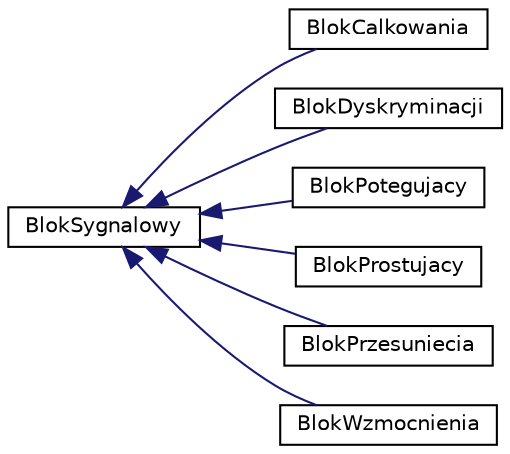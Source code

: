 digraph "Graphical Class Hierarchy"
{
  edge [fontname="Helvetica",fontsize="10",labelfontname="Helvetica",labelfontsize="10"];
  node [fontname="Helvetica",fontsize="10",shape=record];
  rankdir="LR";
  Node1 [label="BlokSygnalowy",height=0.2,width=0.4,color="black", fillcolor="white", style="filled",URL="$class_blok_sygnalowy.html",tooltip="Modeluje najważniejsze elementy bloku sygnałowego. "];
  Node1 -> Node2 [dir="back",color="midnightblue",fontsize="10",style="solid",fontname="Helvetica"];
  Node2 [label="BlokCalkowania",height=0.2,width=0.4,color="black", fillcolor="white", style="filled",URL="$class_blok_calkowania.html"];
  Node1 -> Node3 [dir="back",color="midnightblue",fontsize="10",style="solid",fontname="Helvetica"];
  Node3 [label="BlokDyskryminacji",height=0.2,width=0.4,color="black", fillcolor="white", style="filled",URL="$class_blok_dyskryminacji.html",tooltip="Modeluje najważniejsze elementy bloku dyskrymianacji. "];
  Node1 -> Node4 [dir="back",color="midnightblue",fontsize="10",style="solid",fontname="Helvetica"];
  Node4 [label="BlokPotegujacy",height=0.2,width=0.4,color="black", fillcolor="white", style="filled",URL="$class_blok_potegujacy.html",tooltip="Modeluje najważniejsze elementy bloku potegowego. "];
  Node1 -> Node5 [dir="back",color="midnightblue",fontsize="10",style="solid",fontname="Helvetica"];
  Node5 [label="BlokProstujacy",height=0.2,width=0.4,color="black", fillcolor="white", style="filled",URL="$class_blok_prostujacy.html",tooltip="Modeluje najważniejsze elementy bloku dyskrymianacji. "];
  Node1 -> Node6 [dir="back",color="midnightblue",fontsize="10",style="solid",fontname="Helvetica"];
  Node6 [label="BlokPrzesuniecia",height=0.2,width=0.4,color="black", fillcolor="white", style="filled",URL="$class_blok_przesuniecia.html",tooltip="Modeluje najważniejsze elementy bloku przesunięcia. "];
  Node1 -> Node7 [dir="back",color="midnightblue",fontsize="10",style="solid",fontname="Helvetica"];
  Node7 [label="BlokWzmocnienia",height=0.2,width=0.4,color="black", fillcolor="white", style="filled",URL="$class_blok_wzmocnienia.html",tooltip="Modeluje najważniejsze elementy bloku wzmocnienia. "];
}
